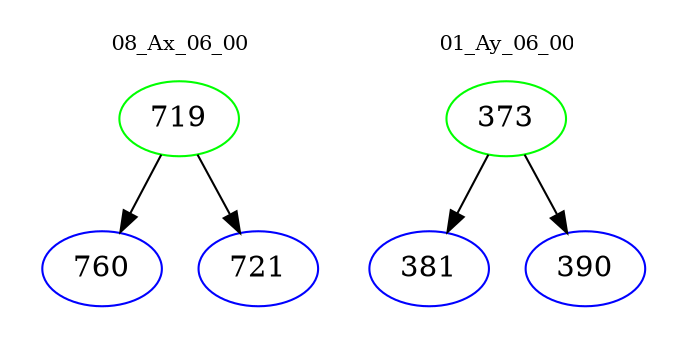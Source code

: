 digraph{
subgraph cluster_0 {
color = white
label = "08_Ax_06_00";
fontsize=10;
T0_719 [label="719", color="green"]
T0_719 -> T0_760 [color="black"]
T0_760 [label="760", color="blue"]
T0_719 -> T0_721 [color="black"]
T0_721 [label="721", color="blue"]
}
subgraph cluster_1 {
color = white
label = "01_Ay_06_00";
fontsize=10;
T1_373 [label="373", color="green"]
T1_373 -> T1_381 [color="black"]
T1_381 [label="381", color="blue"]
T1_373 -> T1_390 [color="black"]
T1_390 [label="390", color="blue"]
}
}
